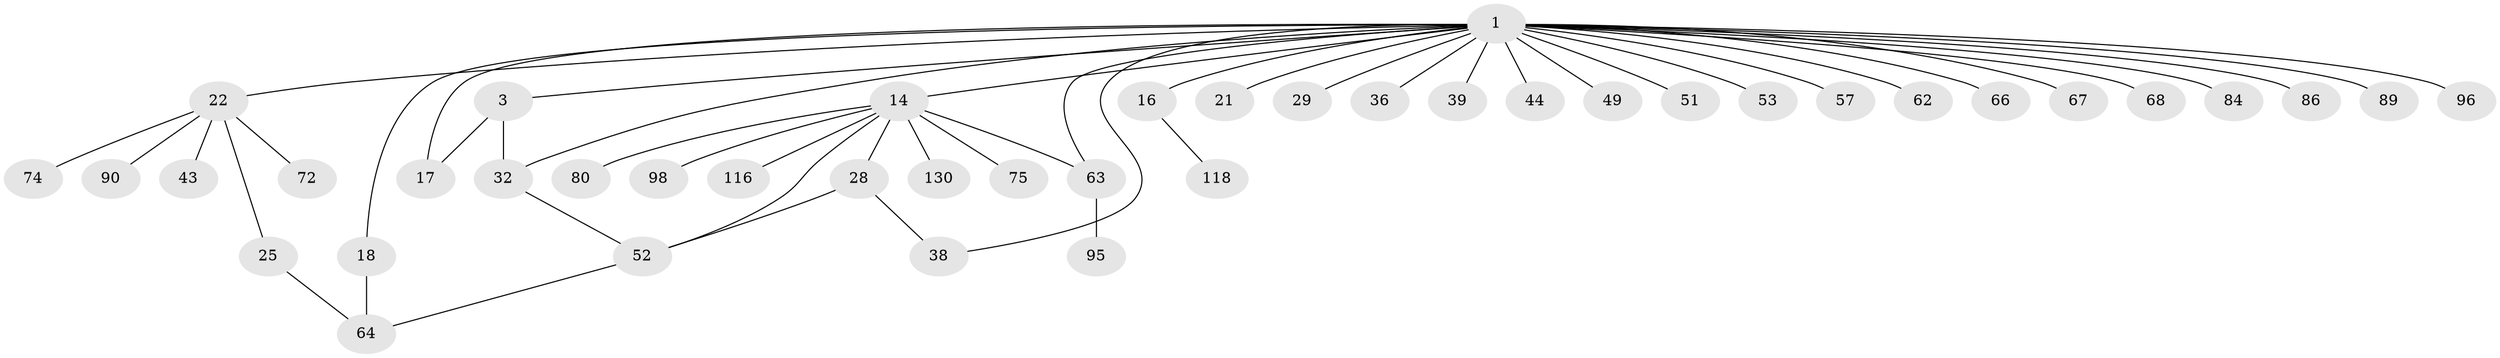 // original degree distribution, {8: 0.014814814814814815, 4: 0.05925925925925926, 3: 0.18518518518518517, 5: 0.02962962962962963, 2: 0.2740740740740741, 6: 0.02962962962962963, 1: 0.4074074074074074}
// Generated by graph-tools (version 1.1) at 2025/17/03/04/25 18:17:06]
// undirected, 42 vertices, 49 edges
graph export_dot {
graph [start="1"]
  node [color=gray90,style=filled];
  1 [super="+2+5+123+48+4+78+8"];
  3 [super="+7+41+20"];
  14 [super="+65+19+42"];
  16 [super="+33"];
  17;
  18 [super="+31+37"];
  21;
  22 [super="+100+23+61+35"];
  25 [super="+87+70"];
  28 [super="+71"];
  29 [super="+69"];
  32 [super="+58"];
  36 [super="+40"];
  38 [super="+126"];
  39 [super="+46"];
  43 [super="+102+115"];
  44 [super="+112"];
  49;
  51 [super="+106"];
  52 [super="+56+93"];
  53;
  57;
  62;
  63 [super="+77"];
  64 [super="+73"];
  66;
  67 [super="+97+92"];
  68;
  72 [super="+88"];
  74 [super="+91"];
  75;
  80;
  84 [super="+119+122"];
  86;
  89 [super="+117"];
  90;
  95;
  96;
  98;
  116;
  118;
  130;
  1 -- 14 [weight=2];
  1 -- 32;
  1 -- 3;
  1 -- 17;
  1 -- 53;
  1 -- 86;
  1 -- 63 [weight=2];
  1 -- 16;
  1 -- 21;
  1 -- 89;
  1 -- 44 [weight=2];
  1 -- 57;
  1 -- 62;
  1 -- 96;
  1 -- 66;
  1 -- 67 [weight=2];
  1 -- 36;
  1 -- 68;
  1 -- 38;
  1 -- 39;
  1 -- 49;
  1 -- 18;
  1 -- 51;
  1 -- 84;
  1 -- 22;
  1 -- 29;
  3 -- 32;
  3 -- 17;
  14 -- 130;
  14 -- 116;
  14 -- 28;
  14 -- 52;
  14 -- 63;
  14 -- 80;
  14 -- 98;
  14 -- 75;
  16 -- 118;
  18 -- 64;
  22 -- 25;
  22 -- 74;
  22 -- 90;
  22 -- 72;
  22 -- 43;
  25 -- 64;
  28 -- 38;
  28 -- 52;
  32 -- 52;
  52 -- 64;
  63 -- 95;
}
